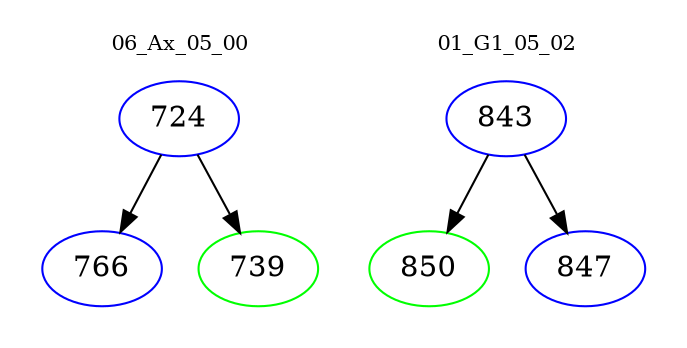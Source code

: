 digraph{
subgraph cluster_0 {
color = white
label = "06_Ax_05_00";
fontsize=10;
T0_724 [label="724", color="blue"]
T0_724 -> T0_766 [color="black"]
T0_766 [label="766", color="blue"]
T0_724 -> T0_739 [color="black"]
T0_739 [label="739", color="green"]
}
subgraph cluster_1 {
color = white
label = "01_G1_05_02";
fontsize=10;
T1_843 [label="843", color="blue"]
T1_843 -> T1_850 [color="black"]
T1_850 [label="850", color="green"]
T1_843 -> T1_847 [color="black"]
T1_847 [label="847", color="blue"]
}
}

